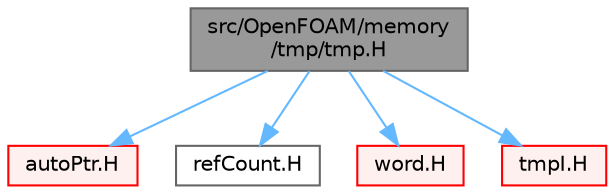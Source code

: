 digraph "src/OpenFOAM/memory/tmp/tmp.H"
{
 // LATEX_PDF_SIZE
  bgcolor="transparent";
  edge [fontname=Helvetica,fontsize=10,labelfontname=Helvetica,labelfontsize=10];
  node [fontname=Helvetica,fontsize=10,shape=box,height=0.2,width=0.4];
  Node1 [id="Node000001",label="src/OpenFOAM/memory\l/tmp/tmp.H",height=0.2,width=0.4,color="gray40", fillcolor="grey60", style="filled", fontcolor="black",tooltip=" "];
  Node1 -> Node2 [id="edge1_Node000001_Node000002",color="steelblue1",style="solid",tooltip=" "];
  Node2 [id="Node000002",label="autoPtr.H",height=0.2,width=0.4,color="red", fillcolor="#FFF0F0", style="filled",URL="$autoPtr_8H.html",tooltip=" "];
  Node1 -> Node72 [id="edge2_Node000001_Node000072",color="steelblue1",style="solid",tooltip=" "];
  Node72 [id="Node000072",label="refCount.H",height=0.2,width=0.4,color="grey40", fillcolor="white", style="filled",URL="$refCount_8H.html",tooltip=" "];
  Node1 -> Node21 [id="edge3_Node000001_Node000021",color="steelblue1",style="solid",tooltip=" "];
  Node21 [id="Node000021",label="word.H",height=0.2,width=0.4,color="red", fillcolor="#FFF0F0", style="filled",URL="$word_8H.html",tooltip=" "];
  Node1 -> Node73 [id="edge4_Node000001_Node000073",color="steelblue1",style="solid",tooltip=" "];
  Node73 [id="Node000073",label="tmpI.H",height=0.2,width=0.4,color="red", fillcolor="#FFF0F0", style="filled",URL="$tmpI_8H.html",tooltip=" "];
}
